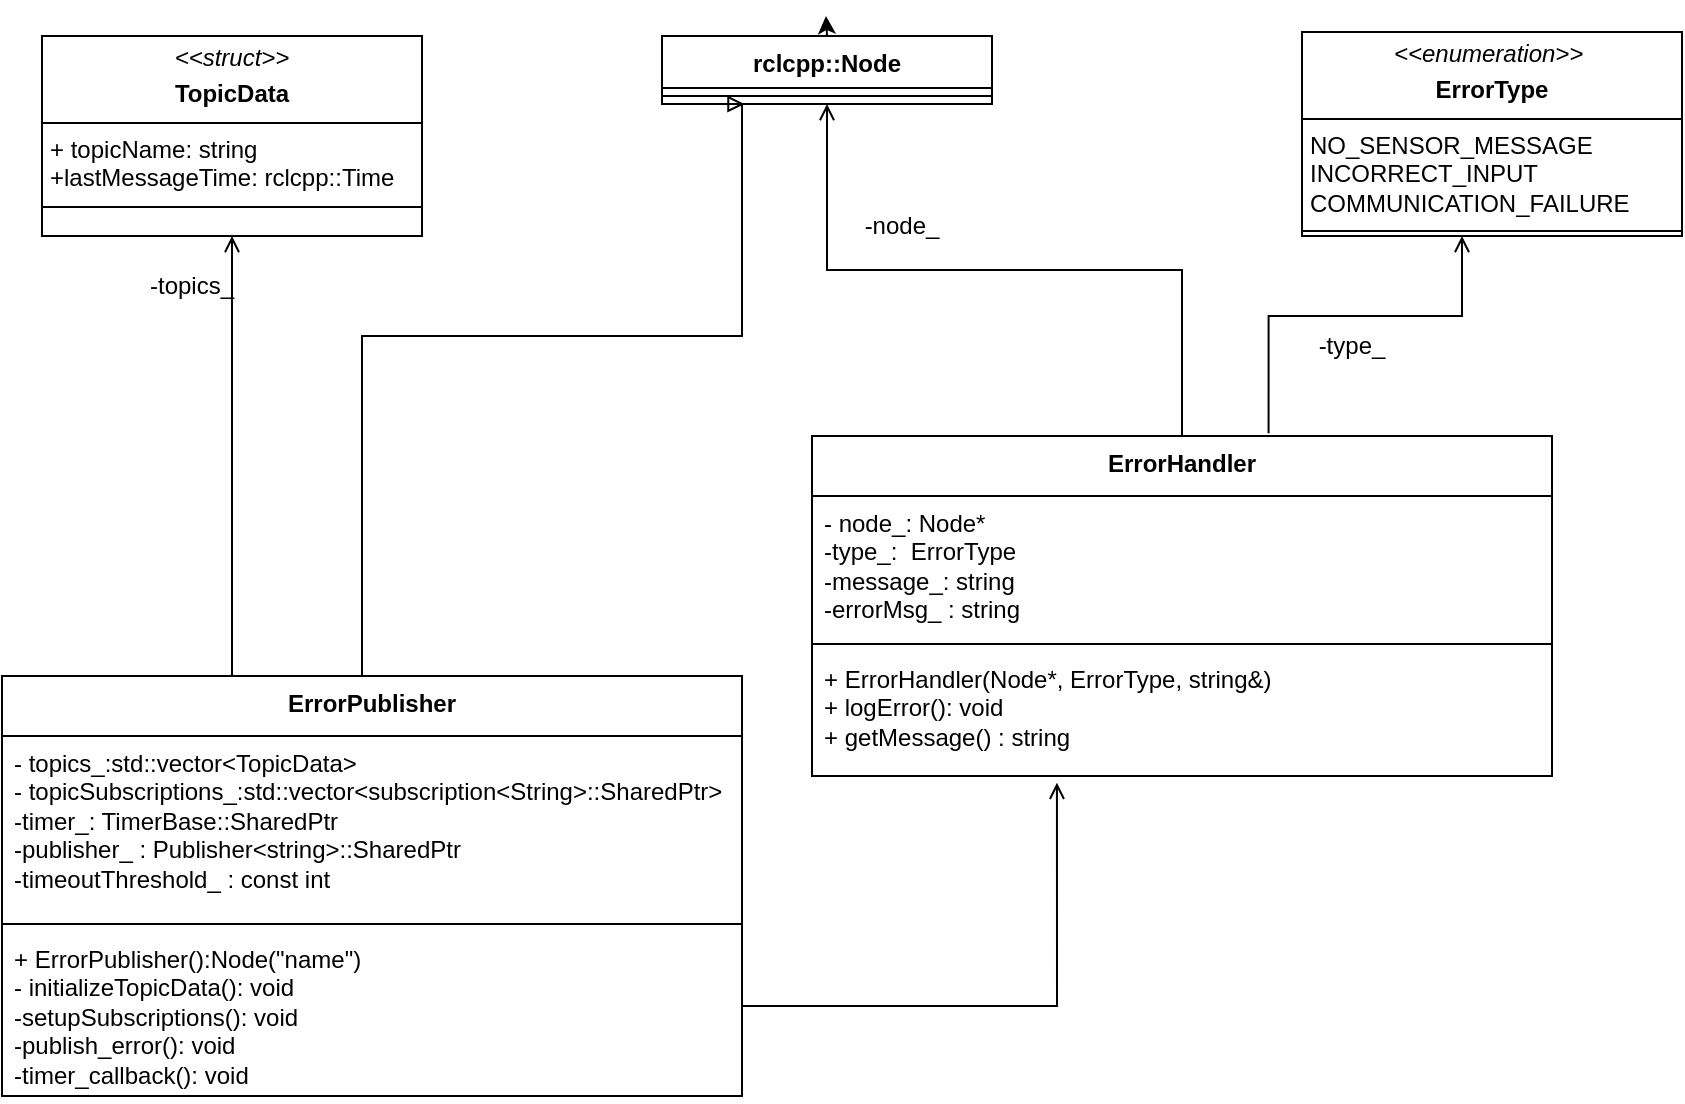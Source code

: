 <mxfile version="24.2.7" type="github">
  <diagram name="Page-1" id="tyBKA0bGHe00-OdEZXyO">
    <mxGraphModel dx="1434" dy="696" grid="1" gridSize="10" guides="1" tooltips="1" connect="1" arrows="1" fold="1" page="1" pageScale="1" pageWidth="850" pageHeight="1100" math="0" shadow="0">
      <root>
        <mxCell id="0" />
        <mxCell id="1" parent="0" />
        <mxCell id="Gb5lMUTHjq_DXmy-1-ze-1" style="edgeStyle=orthogonalEdgeStyle;rounded=0;orthogonalLoop=1;jettySize=auto;html=1;exitX=0.5;exitY=0;exitDx=0;exitDy=0;" edge="1" parent="1" source="Gb5lMUTHjq_DXmy-1-ze-2">
          <mxGeometry relative="1" as="geometry">
            <mxPoint x="412" y="170" as="targetPoint" />
          </mxGeometry>
        </mxCell>
        <mxCell id="Gb5lMUTHjq_DXmy-1-ze-2" value="rclcpp::Node" style="swimlane;fontStyle=1;align=center;verticalAlign=top;childLayout=stackLayout;horizontal=1;startSize=26;horizontalStack=0;resizeParent=1;resizeParentMax=0;resizeLast=0;collapsible=1;marginBottom=0;whiteSpace=wrap;html=1;" vertex="1" parent="1">
          <mxGeometry x="330" y="180" width="165" height="34" as="geometry" />
        </mxCell>
        <mxCell id="Gb5lMUTHjq_DXmy-1-ze-3" value="" style="line;strokeWidth=1;fillColor=none;align=left;verticalAlign=middle;spacingTop=-1;spacingLeft=3;spacingRight=3;rotatable=0;labelPosition=right;points=[];portConstraint=eastwest;strokeColor=inherit;" vertex="1" parent="Gb5lMUTHjq_DXmy-1-ze-2">
          <mxGeometry y="26" width="165" height="8" as="geometry" />
        </mxCell>
        <mxCell id="Gb5lMUTHjq_DXmy-1-ze-4" style="edgeStyle=orthogonalEdgeStyle;rounded=0;orthogonalLoop=1;jettySize=auto;html=1;endArrow=open;endFill=0;" edge="1" parent="1" source="Gb5lMUTHjq_DXmy-1-ze-5" target="Gb5lMUTHjq_DXmy-1-ze-2">
          <mxGeometry relative="1" as="geometry">
            <mxPoint x="755" y="280" as="targetPoint" />
          </mxGeometry>
        </mxCell>
        <mxCell id="Gb5lMUTHjq_DXmy-1-ze-5" value="ErrorHandler" style="swimlane;fontStyle=1;align=center;verticalAlign=top;childLayout=stackLayout;horizontal=1;startSize=30;horizontalStack=0;resizeParent=1;resizeParentMax=0;resizeLast=0;collapsible=1;marginBottom=0;whiteSpace=wrap;html=1;" vertex="1" parent="1">
          <mxGeometry x="405" y="380" width="370" height="170" as="geometry" />
        </mxCell>
        <mxCell id="Gb5lMUTHjq_DXmy-1-ze-6" value="&lt;div&gt;- node_: Node*&lt;/div&gt;&lt;div&gt;-type_:&amp;nbsp; ErrorType&lt;/div&gt;&lt;div&gt;-message_: string&lt;/div&gt;&lt;div&gt;-errorMsg_ : string&lt;br&gt;&lt;/div&gt;" style="text;strokeColor=none;fillColor=none;align=left;verticalAlign=top;spacingLeft=4;spacingRight=4;overflow=hidden;rotatable=0;points=[[0,0.5],[1,0.5]];portConstraint=eastwest;whiteSpace=wrap;html=1;" vertex="1" parent="Gb5lMUTHjq_DXmy-1-ze-5">
          <mxGeometry y="30" width="370" height="70" as="geometry" />
        </mxCell>
        <mxCell id="Gb5lMUTHjq_DXmy-1-ze-7" value="" style="line;strokeWidth=1;fillColor=none;align=left;verticalAlign=middle;spacingTop=-1;spacingLeft=3;spacingRight=3;rotatable=0;labelPosition=right;points=[];portConstraint=eastwest;strokeColor=inherit;" vertex="1" parent="Gb5lMUTHjq_DXmy-1-ze-5">
          <mxGeometry y="100" width="370" height="8" as="geometry" />
        </mxCell>
        <mxCell id="Gb5lMUTHjq_DXmy-1-ze-8" value="&lt;div&gt;+ ErrorHandler(Node*, ErrorType, string&amp;amp;)&lt;br&gt;&lt;/div&gt;&lt;div&gt;+ logError(): void&lt;/div&gt;&lt;div&gt;+ getMessage() : string&lt;br&gt;&lt;/div&gt;" style="text;strokeColor=none;fillColor=none;align=left;verticalAlign=top;spacingLeft=4;spacingRight=4;overflow=hidden;rotatable=0;points=[[0,0.5],[1,0.5]];portConstraint=eastwest;whiteSpace=wrap;html=1;" vertex="1" parent="Gb5lMUTHjq_DXmy-1-ze-5">
          <mxGeometry y="108" width="370" height="62" as="geometry" />
        </mxCell>
        <mxCell id="Gb5lMUTHjq_DXmy-1-ze-9" style="edgeStyle=orthogonalEdgeStyle;rounded=0;orthogonalLoop=1;jettySize=auto;html=1;endArrow=open;endFill=0;exitX=0.617;exitY=-0.008;exitDx=0;exitDy=0;exitPerimeter=0;" edge="1" parent="1" source="Gb5lMUTHjq_DXmy-1-ze-5">
          <mxGeometry relative="1" as="geometry">
            <mxPoint x="730" y="280" as="targetPoint" />
            <Array as="points">
              <mxPoint x="633" y="320" />
              <mxPoint x="730" y="320" />
            </Array>
          </mxGeometry>
        </mxCell>
        <mxCell id="Gb5lMUTHjq_DXmy-1-ze-10" value="-type_" style="text;html=1;align=center;verticalAlign=middle;whiteSpace=wrap;rounded=0;" vertex="1" parent="1">
          <mxGeometry x="630" y="320" width="90" height="30" as="geometry" />
        </mxCell>
        <mxCell id="Gb5lMUTHjq_DXmy-1-ze-11" value="&lt;p style=&quot;margin:0px;margin-top:4px;text-align:center;&quot;&gt;&lt;i&gt;&amp;lt;&amp;lt;enumeration&amp;gt;&amp;gt;&lt;/i&gt;&lt;b&gt;&amp;nbsp;&lt;/b&gt;&lt;/p&gt;&lt;p style=&quot;margin:0px;margin-top:4px;text-align:center;&quot;&gt;&lt;b&gt;ErrorType&lt;/b&gt;&lt;br&gt;&lt;/p&gt;&lt;hr size=&quot;1&quot; style=&quot;border-style:solid;&quot;&gt;&lt;p style=&quot;margin:0px;margin-left:4px;&quot;&gt;NO_SENSOR_MESSAGE&lt;/p&gt;&lt;p style=&quot;margin:0px;margin-left:4px;&quot;&gt;INCORRECT_INPUT&lt;/p&gt;&lt;p style=&quot;margin:0px;margin-left:4px;&quot;&gt;COMMUNICATION_FAILURE&lt;br&gt;&lt;/p&gt;&lt;hr size=&quot;1&quot; style=&quot;border-style:solid;&quot;&gt;" style="verticalAlign=top;align=left;overflow=fill;html=1;whiteSpace=wrap;" vertex="1" parent="1">
          <mxGeometry x="650" y="178" width="190" height="102" as="geometry" />
        </mxCell>
        <mxCell id="Gb5lMUTHjq_DXmy-1-ze-12" value="-node_" style="text;html=1;align=center;verticalAlign=middle;whiteSpace=wrap;rounded=0;" vertex="1" parent="1">
          <mxGeometry x="405" y="260" width="90" height="30" as="geometry" />
        </mxCell>
        <mxCell id="Gb5lMUTHjq_DXmy-1-ze-13" style="edgeStyle=orthogonalEdgeStyle;rounded=0;orthogonalLoop=1;jettySize=auto;html=1;entryX=0.25;entryY=1;entryDx=0;entryDy=0;endArrow=block;endFill=0;" edge="1" parent="1" source="Gb5lMUTHjq_DXmy-1-ze-15" target="Gb5lMUTHjq_DXmy-1-ze-2">
          <mxGeometry relative="1" as="geometry">
            <Array as="points">
              <mxPoint x="180" y="330" />
              <mxPoint x="370" y="330" />
              <mxPoint x="370" y="214" />
            </Array>
          </mxGeometry>
        </mxCell>
        <mxCell id="Gb5lMUTHjq_DXmy-1-ze-14" style="edgeStyle=orthogonalEdgeStyle;rounded=0;orthogonalLoop=1;jettySize=auto;html=1;entryX=0.5;entryY=1;entryDx=0;entryDy=0;endArrow=open;endFill=0;" edge="1" parent="1" source="Gb5lMUTHjq_DXmy-1-ze-15" target="Gb5lMUTHjq_DXmy-1-ze-19">
          <mxGeometry relative="1" as="geometry">
            <Array as="points">
              <mxPoint x="115" y="350" />
              <mxPoint x="115" y="350" />
            </Array>
          </mxGeometry>
        </mxCell>
        <mxCell id="Gb5lMUTHjq_DXmy-1-ze-15" value="ErrorPublisher" style="swimlane;fontStyle=1;align=center;verticalAlign=top;childLayout=stackLayout;horizontal=1;startSize=30;horizontalStack=0;resizeParent=1;resizeParentMax=0;resizeLast=0;collapsible=1;marginBottom=0;whiteSpace=wrap;html=1;" vertex="1" parent="1">
          <mxGeometry y="500" width="370" height="210" as="geometry" />
        </mxCell>
        <mxCell id="Gb5lMUTHjq_DXmy-1-ze-16" value="&lt;div&gt;- topics_:std::vector&amp;lt;TopicData&amp;gt;&lt;br&gt;&lt;/div&gt;- topicSubscriptions_:std::vector&amp;lt;subscription&amp;lt;String&amp;gt;::SharedPtr&amp;gt;&lt;br&gt;&lt;div&gt;-timer_: TimerBase::SharedPtr&lt;br&gt;&lt;/div&gt;&lt;div&gt;-publisher_ : Publisher&amp;lt;string&amp;gt;::SharedPtr&lt;/div&gt;&lt;div&gt;-timeoutThreshold_ : const int&lt;br&gt;&lt;/div&gt;" style="text;strokeColor=none;fillColor=none;align=left;verticalAlign=top;spacingLeft=4;spacingRight=4;overflow=hidden;rotatable=0;points=[[0,0.5],[1,0.5]];portConstraint=eastwest;whiteSpace=wrap;html=1;" vertex="1" parent="Gb5lMUTHjq_DXmy-1-ze-15">
          <mxGeometry y="30" width="370" height="90" as="geometry" />
        </mxCell>
        <mxCell id="Gb5lMUTHjq_DXmy-1-ze-17" value="" style="line;strokeWidth=1;fillColor=none;align=left;verticalAlign=middle;spacingTop=-1;spacingLeft=3;spacingRight=3;rotatable=0;labelPosition=right;points=[];portConstraint=eastwest;strokeColor=inherit;" vertex="1" parent="Gb5lMUTHjq_DXmy-1-ze-15">
          <mxGeometry y="120" width="370" height="8" as="geometry" />
        </mxCell>
        <mxCell id="Gb5lMUTHjq_DXmy-1-ze-18" value="&lt;div&gt;+ ErrorPublisher():Node(&quot;name&quot;)&lt;br&gt;&lt;/div&gt;&lt;div&gt;- initializeTopicData(): void&lt;br&gt;&lt;/div&gt;&lt;div&gt;-setupSubscriptions(): void&lt;br&gt;&lt;/div&gt;&lt;div&gt;-publish_error(): void&lt;/div&gt;&lt;div&gt;-timer_callback(): void&lt;br&gt;&lt;/div&gt;" style="text;strokeColor=none;fillColor=none;align=left;verticalAlign=top;spacingLeft=4;spacingRight=4;overflow=hidden;rotatable=0;points=[[0,0.5],[1,0.5]];portConstraint=eastwest;whiteSpace=wrap;html=1;" vertex="1" parent="Gb5lMUTHjq_DXmy-1-ze-15">
          <mxGeometry y="128" width="370" height="82" as="geometry" />
        </mxCell>
        <mxCell id="Gb5lMUTHjq_DXmy-1-ze-19" value="&lt;p style=&quot;margin:0px;margin-top:4px;text-align:center;&quot;&gt;&lt;i&gt;&amp;lt;&amp;lt;struct&amp;gt;&amp;gt;&lt;/i&gt;&lt;b&gt;&lt;br&gt;&lt;/b&gt;&lt;/p&gt;&lt;p style=&quot;margin:0px;margin-top:4px;text-align:center;&quot;&gt;&lt;b&gt;TopicData&lt;/b&gt;&lt;br&gt;&lt;/p&gt;&lt;hr size=&quot;1&quot; style=&quot;border-style:solid;&quot;&gt;&lt;p style=&quot;margin:0px;margin-left:4px;&quot;&gt;+ topicName: string&lt;/p&gt;&lt;p style=&quot;margin:0px;margin-left:4px;&quot;&gt;+lastMessageTime: rclcpp::Time&lt;br&gt;&lt;/p&gt;&lt;hr size=&quot;1&quot; style=&quot;border-style:solid;&quot;&gt;" style="verticalAlign=top;align=left;overflow=fill;html=1;whiteSpace=wrap;" vertex="1" parent="1">
          <mxGeometry x="20" y="180" width="190" height="100" as="geometry" />
        </mxCell>
        <mxCell id="Gb5lMUTHjq_DXmy-1-ze-20" value="-topics_" style="text;html=1;align=center;verticalAlign=middle;whiteSpace=wrap;rounded=0;" vertex="1" parent="1">
          <mxGeometry x="50" y="290" width="90" height="30" as="geometry" />
        </mxCell>
        <mxCell id="Gb5lMUTHjq_DXmy-1-ze-21" style="edgeStyle=orthogonalEdgeStyle;rounded=0;orthogonalLoop=1;jettySize=auto;html=1;endArrow=open;endFill=0;entryX=0.331;entryY=1.054;entryDx=0;entryDy=0;entryPerimeter=0;" edge="1" parent="1" source="Gb5lMUTHjq_DXmy-1-ze-15" target="Gb5lMUTHjq_DXmy-1-ze-8">
          <mxGeometry relative="1" as="geometry">
            <mxPoint x="527" y="560" as="targetPoint" />
            <Array as="points">
              <mxPoint x="527" y="665" />
            </Array>
          </mxGeometry>
        </mxCell>
      </root>
    </mxGraphModel>
  </diagram>
</mxfile>
